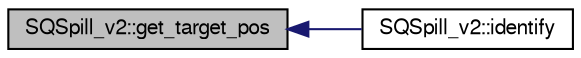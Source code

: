 digraph "SQSpill_v2::get_target_pos"
{
  bgcolor="transparent";
  edge [fontname="FreeSans",fontsize="10",labelfontname="FreeSans",labelfontsize="10"];
  node [fontname="FreeSans",fontsize="10",shape=record];
  rankdir="LR";
  Node1 [label="SQSpill_v2::get_target_pos",height=0.2,width=0.4,color="black", fillcolor="grey75", style="filled" fontcolor="black"];
  Node1 -> Node2 [dir="back",color="midnightblue",fontsize="10",style="solid",fontname="FreeSans"];
  Node2 [label="SQSpill_v2::identify",height=0.2,width=0.4,color="black",URL="$d0/d1f/classSQSpill__v2.html#aef0d016bcdecd8144a6278e0e4b3fe67"];
}
